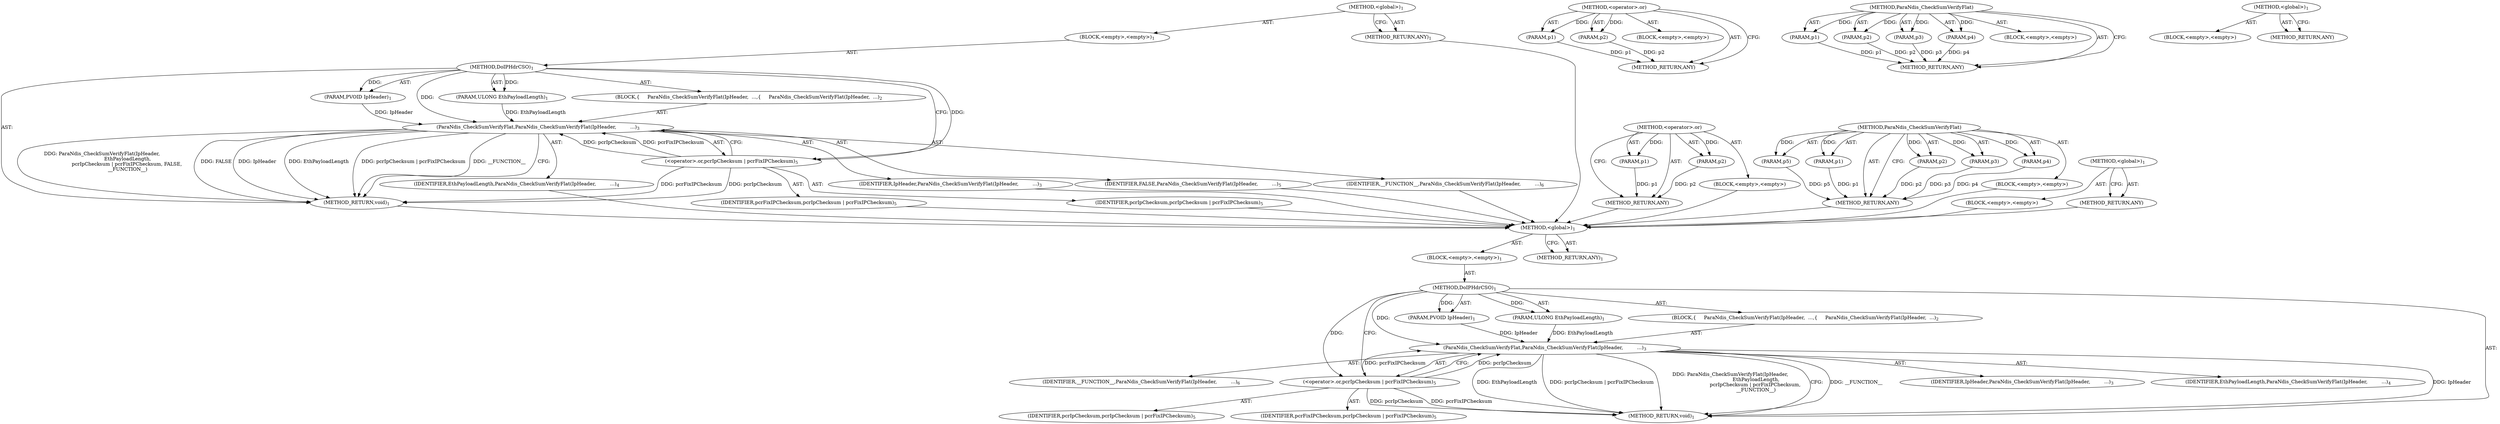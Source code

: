 digraph "&lt;global&gt;" {
vulnerable_6 [label=<(METHOD,&lt;global&gt;)<SUB>1</SUB>>];
vulnerable_7 [label=<(BLOCK,&lt;empty&gt;,&lt;empty&gt;)<SUB>1</SUB>>];
vulnerable_8 [label=<(METHOD,DoIPHdrCSO)<SUB>1</SUB>>];
vulnerable_9 [label=<(PARAM,PVOID IpHeader)<SUB>1</SUB>>];
vulnerable_10 [label=<(PARAM,ULONG EthPayloadLength)<SUB>1</SUB>>];
vulnerable_11 [label=<(BLOCK,{
     ParaNdis_CheckSumVerifyFlat(IpHeader,
  ...,{
     ParaNdis_CheckSumVerifyFlat(IpHeader,
  ...)<SUB>2</SUB>>];
vulnerable_12 [label=<(ParaNdis_CheckSumVerifyFlat,ParaNdis_CheckSumVerifyFlat(IpHeader,
         ...)<SUB>3</SUB>>];
vulnerable_13 [label=<(IDENTIFIER,IpHeader,ParaNdis_CheckSumVerifyFlat(IpHeader,
         ...)<SUB>3</SUB>>];
vulnerable_14 [label=<(IDENTIFIER,EthPayloadLength,ParaNdis_CheckSumVerifyFlat(IpHeader,
         ...)<SUB>4</SUB>>];
vulnerable_15 [label=<(&lt;operator&gt;.or,pcrIpChecksum | pcrFixIPChecksum)<SUB>5</SUB>>];
vulnerable_16 [label=<(IDENTIFIER,pcrIpChecksum,pcrIpChecksum | pcrFixIPChecksum)<SUB>5</SUB>>];
vulnerable_17 [label=<(IDENTIFIER,pcrFixIPChecksum,pcrIpChecksum | pcrFixIPChecksum)<SUB>5</SUB>>];
vulnerable_18 [label=<(IDENTIFIER,__FUNCTION__,ParaNdis_CheckSumVerifyFlat(IpHeader,
         ...)<SUB>6</SUB>>];
vulnerable_19 [label=<(METHOD_RETURN,void)<SUB>1</SUB>>];
vulnerable_21 [label=<(METHOD_RETURN,ANY)<SUB>1</SUB>>];
vulnerable_45 [label=<(METHOD,&lt;operator&gt;.or)>];
vulnerable_46 [label=<(PARAM,p1)>];
vulnerable_47 [label=<(PARAM,p2)>];
vulnerable_48 [label=<(BLOCK,&lt;empty&gt;,&lt;empty&gt;)>];
vulnerable_49 [label=<(METHOD_RETURN,ANY)>];
vulnerable_38 [label=<(METHOD,ParaNdis_CheckSumVerifyFlat)>];
vulnerable_39 [label=<(PARAM,p1)>];
vulnerable_40 [label=<(PARAM,p2)>];
vulnerable_41 [label=<(PARAM,p3)>];
vulnerable_42 [label=<(PARAM,p4)>];
vulnerable_43 [label=<(BLOCK,&lt;empty&gt;,&lt;empty&gt;)>];
vulnerable_44 [label=<(METHOD_RETURN,ANY)>];
vulnerable_32 [label=<(METHOD,&lt;global&gt;)<SUB>1</SUB>>];
vulnerable_33 [label=<(BLOCK,&lt;empty&gt;,&lt;empty&gt;)>];
vulnerable_34 [label=<(METHOD_RETURN,ANY)>];
fixed_6 [label=<(METHOD,&lt;global&gt;)<SUB>1</SUB>>];
fixed_7 [label=<(BLOCK,&lt;empty&gt;,&lt;empty&gt;)<SUB>1</SUB>>];
fixed_8 [label=<(METHOD,DoIPHdrCSO)<SUB>1</SUB>>];
fixed_9 [label=<(PARAM,PVOID IpHeader)<SUB>1</SUB>>];
fixed_10 [label=<(PARAM,ULONG EthPayloadLength)<SUB>1</SUB>>];
fixed_11 [label=<(BLOCK,{
     ParaNdis_CheckSumVerifyFlat(IpHeader,
  ...,{
     ParaNdis_CheckSumVerifyFlat(IpHeader,
  ...)<SUB>2</SUB>>];
fixed_12 [label=<(ParaNdis_CheckSumVerifyFlat,ParaNdis_CheckSumVerifyFlat(IpHeader,
         ...)<SUB>3</SUB>>];
fixed_13 [label=<(IDENTIFIER,IpHeader,ParaNdis_CheckSumVerifyFlat(IpHeader,
         ...)<SUB>3</SUB>>];
fixed_14 [label=<(IDENTIFIER,EthPayloadLength,ParaNdis_CheckSumVerifyFlat(IpHeader,
         ...)<SUB>4</SUB>>];
fixed_15 [label=<(&lt;operator&gt;.or,pcrIpChecksum | pcrFixIPChecksum)<SUB>5</SUB>>];
fixed_16 [label=<(IDENTIFIER,pcrIpChecksum,pcrIpChecksum | pcrFixIPChecksum)<SUB>5</SUB>>];
fixed_17 [label=<(IDENTIFIER,pcrFixIPChecksum,pcrIpChecksum | pcrFixIPChecksum)<SUB>5</SUB>>];
fixed_18 [label=<(IDENTIFIER,FALSE,ParaNdis_CheckSumVerifyFlat(IpHeader,
         ...)<SUB>5</SUB>>];
fixed_19 [label=<(IDENTIFIER,__FUNCTION__,ParaNdis_CheckSumVerifyFlat(IpHeader,
         ...)<SUB>6</SUB>>];
fixed_20 [label=<(METHOD_RETURN,void)<SUB>1</SUB>>];
fixed_22 [label=<(METHOD_RETURN,ANY)<SUB>1</SUB>>];
fixed_47 [label=<(METHOD,&lt;operator&gt;.or)>];
fixed_48 [label=<(PARAM,p1)>];
fixed_49 [label=<(PARAM,p2)>];
fixed_50 [label=<(BLOCK,&lt;empty&gt;,&lt;empty&gt;)>];
fixed_51 [label=<(METHOD_RETURN,ANY)>];
fixed_39 [label=<(METHOD,ParaNdis_CheckSumVerifyFlat)>];
fixed_40 [label=<(PARAM,p1)>];
fixed_41 [label=<(PARAM,p2)>];
fixed_42 [label=<(PARAM,p3)>];
fixed_43 [label=<(PARAM,p4)>];
fixed_44 [label=<(PARAM,p5)>];
fixed_45 [label=<(BLOCK,&lt;empty&gt;,&lt;empty&gt;)>];
fixed_46 [label=<(METHOD_RETURN,ANY)>];
fixed_33 [label=<(METHOD,&lt;global&gt;)<SUB>1</SUB>>];
fixed_34 [label=<(BLOCK,&lt;empty&gt;,&lt;empty&gt;)>];
fixed_35 [label=<(METHOD_RETURN,ANY)>];
vulnerable_6 -> vulnerable_7  [key=0, label="AST: "];
vulnerable_6 -> vulnerable_21  [key=0, label="AST: "];
vulnerable_6 -> vulnerable_21  [key=1, label="CFG: "];
vulnerable_7 -> vulnerable_8  [key=0, label="AST: "];
vulnerable_8 -> vulnerable_9  [key=0, label="AST: "];
vulnerable_8 -> vulnerable_9  [key=1, label="DDG: "];
vulnerable_8 -> vulnerable_10  [key=0, label="AST: "];
vulnerable_8 -> vulnerable_10  [key=1, label="DDG: "];
vulnerable_8 -> vulnerable_11  [key=0, label="AST: "];
vulnerable_8 -> vulnerable_19  [key=0, label="AST: "];
vulnerable_8 -> vulnerable_15  [key=0, label="CFG: "];
vulnerable_8 -> vulnerable_15  [key=1, label="DDG: "];
vulnerable_8 -> vulnerable_12  [key=0, label="DDG: "];
vulnerable_9 -> vulnerable_12  [key=0, label="DDG: IpHeader"];
vulnerable_10 -> vulnerable_12  [key=0, label="DDG: EthPayloadLength"];
vulnerable_11 -> vulnerable_12  [key=0, label="AST: "];
vulnerable_12 -> vulnerable_13  [key=0, label="AST: "];
vulnerable_12 -> vulnerable_14  [key=0, label="AST: "];
vulnerable_12 -> vulnerable_15  [key=0, label="AST: "];
vulnerable_12 -> vulnerable_18  [key=0, label="AST: "];
vulnerable_12 -> vulnerable_19  [key=0, label="CFG: "];
vulnerable_12 -> vulnerable_19  [key=1, label="DDG: IpHeader"];
vulnerable_12 -> vulnerable_19  [key=2, label="DDG: EthPayloadLength"];
vulnerable_12 -> vulnerable_19  [key=3, label="DDG: pcrIpChecksum | pcrFixIPChecksum"];
vulnerable_12 -> vulnerable_19  [key=4, label="DDG: ParaNdis_CheckSumVerifyFlat(IpHeader,
                                 EthPayloadLength,
                                pcrIpChecksum | pcrFixIPChecksum,
                                 __FUNCTION__)"];
vulnerable_12 -> vulnerable_19  [key=5, label="DDG: __FUNCTION__"];
vulnerable_15 -> vulnerable_16  [key=0, label="AST: "];
vulnerable_15 -> vulnerable_17  [key=0, label="AST: "];
vulnerable_15 -> vulnerable_12  [key=0, label="CFG: "];
vulnerable_15 -> vulnerable_12  [key=1, label="DDG: pcrIpChecksum"];
vulnerable_15 -> vulnerable_12  [key=2, label="DDG: pcrFixIPChecksum"];
vulnerable_15 -> vulnerable_19  [key=0, label="DDG: pcrIpChecksum"];
vulnerable_15 -> vulnerable_19  [key=1, label="DDG: pcrFixIPChecksum"];
vulnerable_45 -> vulnerable_46  [key=0, label="AST: "];
vulnerable_45 -> vulnerable_46  [key=1, label="DDG: "];
vulnerable_45 -> vulnerable_48  [key=0, label="AST: "];
vulnerable_45 -> vulnerable_47  [key=0, label="AST: "];
vulnerable_45 -> vulnerable_47  [key=1, label="DDG: "];
vulnerable_45 -> vulnerable_49  [key=0, label="AST: "];
vulnerable_45 -> vulnerable_49  [key=1, label="CFG: "];
vulnerable_46 -> vulnerable_49  [key=0, label="DDG: p1"];
vulnerable_47 -> vulnerable_49  [key=0, label="DDG: p2"];
vulnerable_38 -> vulnerable_39  [key=0, label="AST: "];
vulnerable_38 -> vulnerable_39  [key=1, label="DDG: "];
vulnerable_38 -> vulnerable_43  [key=0, label="AST: "];
vulnerable_38 -> vulnerable_40  [key=0, label="AST: "];
vulnerable_38 -> vulnerable_40  [key=1, label="DDG: "];
vulnerable_38 -> vulnerable_44  [key=0, label="AST: "];
vulnerable_38 -> vulnerable_44  [key=1, label="CFG: "];
vulnerable_38 -> vulnerable_41  [key=0, label="AST: "];
vulnerable_38 -> vulnerable_41  [key=1, label="DDG: "];
vulnerable_38 -> vulnerable_42  [key=0, label="AST: "];
vulnerable_38 -> vulnerable_42  [key=1, label="DDG: "];
vulnerable_39 -> vulnerable_44  [key=0, label="DDG: p1"];
vulnerable_40 -> vulnerable_44  [key=0, label="DDG: p2"];
vulnerable_41 -> vulnerable_44  [key=0, label="DDG: p3"];
vulnerable_42 -> vulnerable_44  [key=0, label="DDG: p4"];
vulnerable_32 -> vulnerable_33  [key=0, label="AST: "];
vulnerable_32 -> vulnerable_34  [key=0, label="AST: "];
vulnerable_32 -> vulnerable_34  [key=1, label="CFG: "];
fixed_6 -> fixed_7  [key=0, label="AST: "];
fixed_6 -> fixed_22  [key=0, label="AST: "];
fixed_6 -> fixed_22  [key=1, label="CFG: "];
fixed_7 -> fixed_8  [key=0, label="AST: "];
fixed_8 -> fixed_9  [key=0, label="AST: "];
fixed_8 -> fixed_9  [key=1, label="DDG: "];
fixed_8 -> fixed_10  [key=0, label="AST: "];
fixed_8 -> fixed_10  [key=1, label="DDG: "];
fixed_8 -> fixed_11  [key=0, label="AST: "];
fixed_8 -> fixed_20  [key=0, label="AST: "];
fixed_8 -> fixed_15  [key=0, label="CFG: "];
fixed_8 -> fixed_15  [key=1, label="DDG: "];
fixed_8 -> fixed_12  [key=0, label="DDG: "];
fixed_9 -> fixed_12  [key=0, label="DDG: IpHeader"];
fixed_10 -> fixed_12  [key=0, label="DDG: EthPayloadLength"];
fixed_11 -> fixed_12  [key=0, label="AST: "];
fixed_12 -> fixed_13  [key=0, label="AST: "];
fixed_12 -> fixed_14  [key=0, label="AST: "];
fixed_12 -> fixed_15  [key=0, label="AST: "];
fixed_12 -> fixed_18  [key=0, label="AST: "];
fixed_12 -> fixed_19  [key=0, label="AST: "];
fixed_12 -> fixed_20  [key=0, label="CFG: "];
fixed_12 -> fixed_20  [key=1, label="DDG: IpHeader"];
fixed_12 -> fixed_20  [key=2, label="DDG: EthPayloadLength"];
fixed_12 -> fixed_20  [key=3, label="DDG: pcrIpChecksum | pcrFixIPChecksum"];
fixed_12 -> fixed_20  [key=4, label="DDG: __FUNCTION__"];
fixed_12 -> fixed_20  [key=5, label="DDG: ParaNdis_CheckSumVerifyFlat(IpHeader,
                                 EthPayloadLength,
                                pcrIpChecksum | pcrFixIPChecksum, FALSE,
                                 __FUNCTION__)"];
fixed_12 -> fixed_20  [key=6, label="DDG: FALSE"];
fixed_13 -> vulnerable_6  [key=0];
fixed_14 -> vulnerable_6  [key=0];
fixed_15 -> fixed_16  [key=0, label="AST: "];
fixed_15 -> fixed_17  [key=0, label="AST: "];
fixed_15 -> fixed_12  [key=0, label="CFG: "];
fixed_15 -> fixed_12  [key=1, label="DDG: pcrIpChecksum"];
fixed_15 -> fixed_12  [key=2, label="DDG: pcrFixIPChecksum"];
fixed_15 -> fixed_20  [key=0, label="DDG: pcrIpChecksum"];
fixed_15 -> fixed_20  [key=1, label="DDG: pcrFixIPChecksum"];
fixed_16 -> vulnerable_6  [key=0];
fixed_17 -> vulnerable_6  [key=0];
fixed_18 -> vulnerable_6  [key=0];
fixed_19 -> vulnerable_6  [key=0];
fixed_20 -> vulnerable_6  [key=0];
fixed_22 -> vulnerable_6  [key=0];
fixed_47 -> fixed_48  [key=0, label="AST: "];
fixed_47 -> fixed_48  [key=1, label="DDG: "];
fixed_47 -> fixed_50  [key=0, label="AST: "];
fixed_47 -> fixed_49  [key=0, label="AST: "];
fixed_47 -> fixed_49  [key=1, label="DDG: "];
fixed_47 -> fixed_51  [key=0, label="AST: "];
fixed_47 -> fixed_51  [key=1, label="CFG: "];
fixed_48 -> fixed_51  [key=0, label="DDG: p1"];
fixed_49 -> fixed_51  [key=0, label="DDG: p2"];
fixed_50 -> vulnerable_6  [key=0];
fixed_51 -> vulnerable_6  [key=0];
fixed_39 -> fixed_40  [key=0, label="AST: "];
fixed_39 -> fixed_40  [key=1, label="DDG: "];
fixed_39 -> fixed_45  [key=0, label="AST: "];
fixed_39 -> fixed_41  [key=0, label="AST: "];
fixed_39 -> fixed_41  [key=1, label="DDG: "];
fixed_39 -> fixed_46  [key=0, label="AST: "];
fixed_39 -> fixed_46  [key=1, label="CFG: "];
fixed_39 -> fixed_42  [key=0, label="AST: "];
fixed_39 -> fixed_42  [key=1, label="DDG: "];
fixed_39 -> fixed_43  [key=0, label="AST: "];
fixed_39 -> fixed_43  [key=1, label="DDG: "];
fixed_39 -> fixed_44  [key=0, label="AST: "];
fixed_39 -> fixed_44  [key=1, label="DDG: "];
fixed_40 -> fixed_46  [key=0, label="DDG: p1"];
fixed_41 -> fixed_46  [key=0, label="DDG: p2"];
fixed_42 -> fixed_46  [key=0, label="DDG: p3"];
fixed_43 -> fixed_46  [key=0, label="DDG: p4"];
fixed_44 -> fixed_46  [key=0, label="DDG: p5"];
fixed_45 -> vulnerable_6  [key=0];
fixed_46 -> vulnerable_6  [key=0];
fixed_33 -> fixed_34  [key=0, label="AST: "];
fixed_33 -> fixed_35  [key=0, label="AST: "];
fixed_33 -> fixed_35  [key=1, label="CFG: "];
fixed_34 -> vulnerable_6  [key=0];
fixed_35 -> vulnerable_6  [key=0];
}
